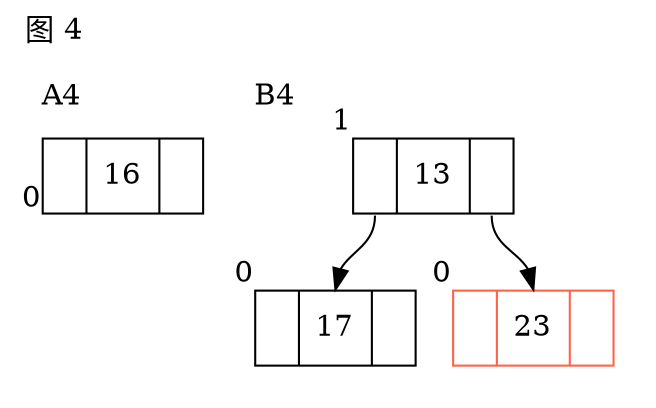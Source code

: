 digraph g{
label="图 4";
labeljust=l;
labelloc=t;
node[shape=record];

subgraph cluster_1{
label="A4";
penwidth=0;
//l1[label="A1",shape="plaintext"];
n0[label="<L> | <C> 16 | <R>", xlabel=0];
}

subgraph cluster_2{
label="B4";
penwidth=0;
//l2[label="B1",shape="plaintext"];
m0[label="<L> | <C> 13 | <R>", xlabel=1];
m1[label="<L> | <C> 17 | <R>", xlabel=0];
m2[label="<L> | <C> 23 | <R>", xlabel=0, color="tomato"];
m0:L->m1:C;
m0:R->m2:C;
}

}
